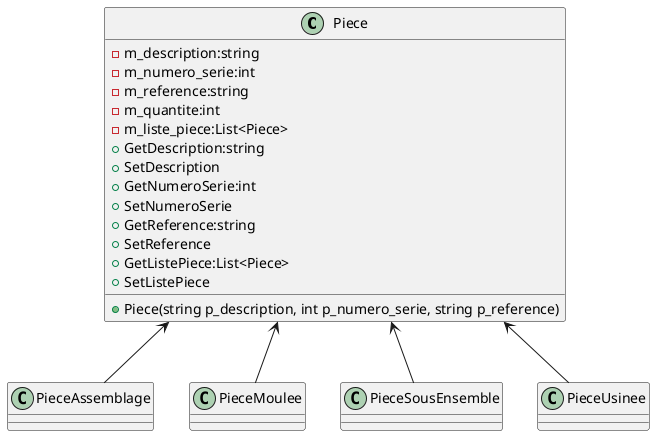 @startuml diagramme
class Piece
{
    -m_description:string
    -m_numero_serie:int
    -m_reference:string
    -m_quantite:int
    -m_liste_piece:List<Piece>
    +GetDescription:string
    +SetDescription
    +GetNumeroSerie:int
    +SetNumeroSerie
    +GetReference:string
    +SetReference
    +GetListePiece:List<Piece>
    +SetListePiece
    +Piece(string p_description, int p_numero_serie, string p_reference)
    
}
class PieceAssemblage
class PieceMoulee
class PieceSousEnsemble
class PieceUsinee

Piece <-- PieceAssemblage
Piece <-- PieceMoulee
Piece <-- PieceUsinee
Piece <-- PieceSousEnsemble

@enduml